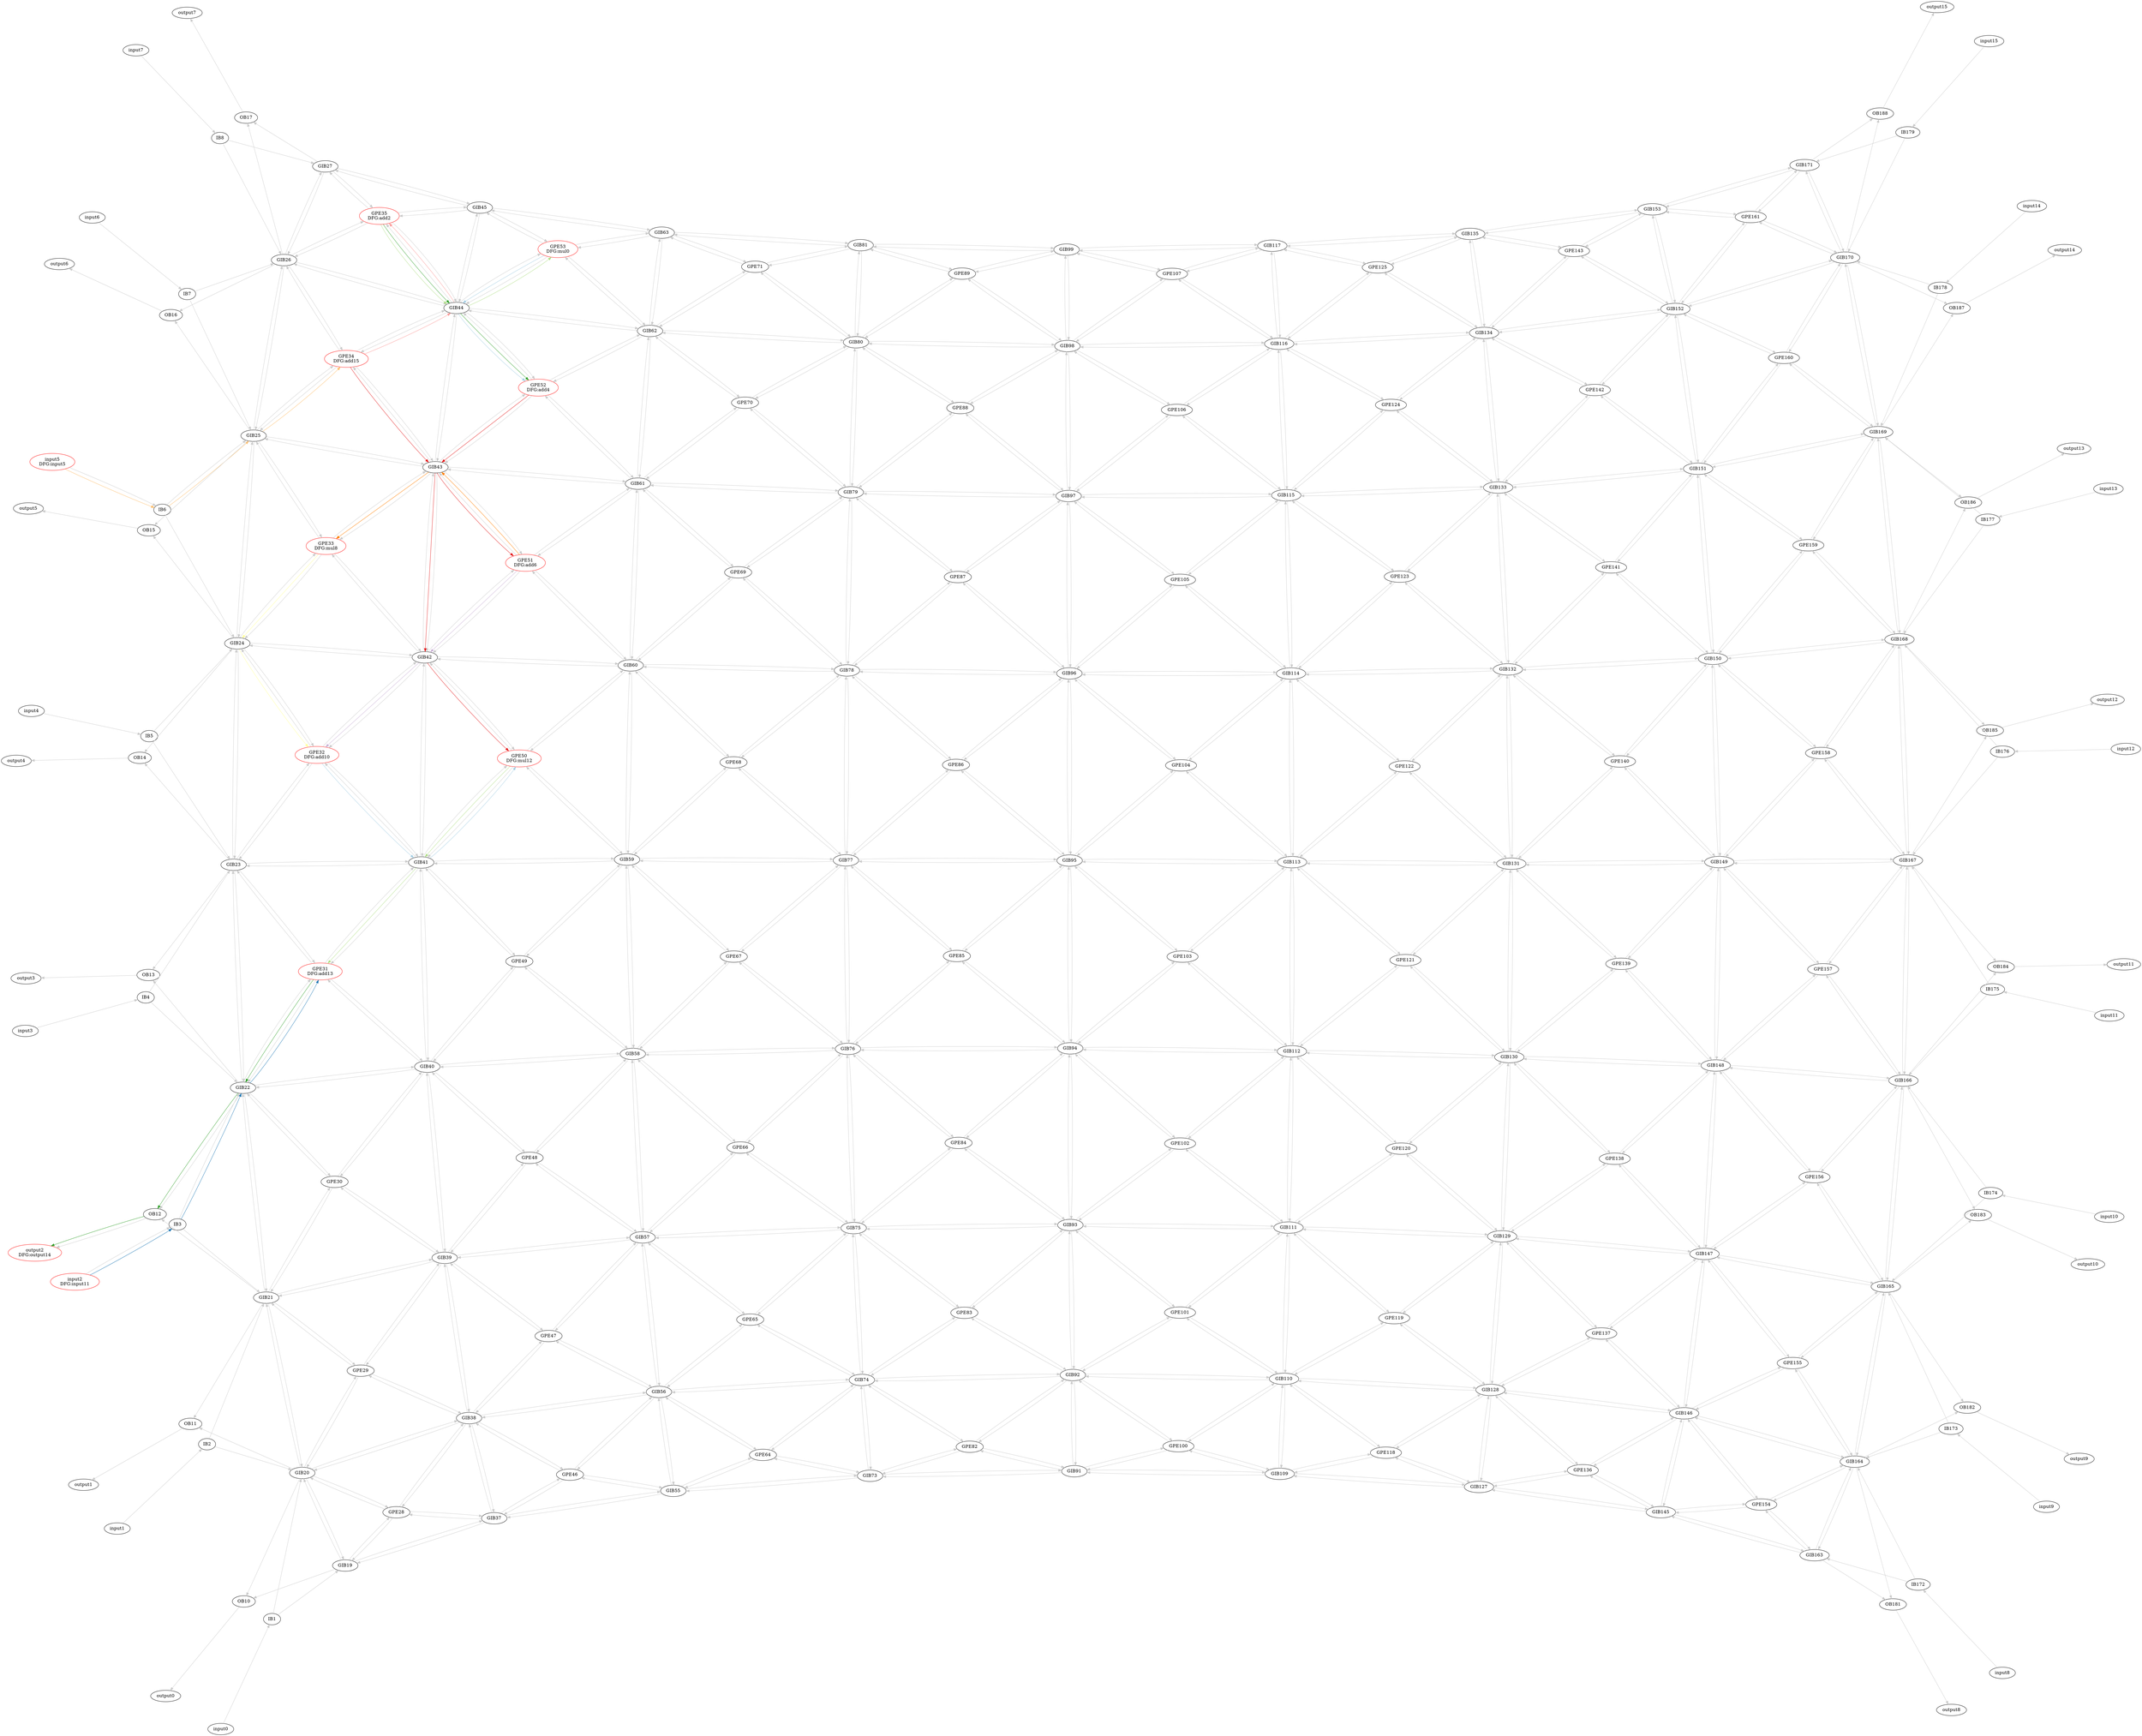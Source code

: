 Digraph G {
layout = sfdp;
overlap = scale;
input5[label = "input5\nDFG:input5", color = red];
input2[label = "input2\nDFG:input11", color = red];
input0;
input1;
input3;
input4;
input6;
input7;
input8;
input9;
input10;
input11;
input12;
input13;
input14;
input15;
output2[label = "output2\nDFG:output14", color = red];
output0;
OB10->output0[color = gray80];
output1;
OB11->output1[color = gray80];
OB12->output2[color = gray80];
output3;
OB13->output3[color = gray80];
output4;
OB14->output4[color = gray80];
output5;
OB15->output5[color = gray80];
output6;
OB16->output6[color = gray80];
output7;
OB17->output7[color = gray80];
output8;
OB181->output8[color = gray80];
output9;
OB182->output9[color = gray80];
output10;
OB183->output10[color = gray80];
output11;
OB184->output11[color = gray80];
output12;
OB185->output12[color = gray80];
output13;
OB186->output13[color = gray80];
output14;
OB187->output14[color = gray80];
output15;
OB188->output15[color = gray80];
IB1[label = "IB1", color = black];
input0->IB1[color = gray80];
IB2[label = "IB2", color = black];
input1->IB2[color = gray80];
IB3[label = "IB3", color = black];
input2->IB3[color = gray80];
IB4[label = "IB4", color = black];
input3->IB4[color = gray80];
IB5[label = "IB5", color = black];
input4->IB5[color = gray80];
IB6[label = "IB6", color = black];
input5->IB6[color = gray80];
IB7[label = "IB7", color = black];
input6->IB7[color = gray80];
IB8[label = "IB8", color = black];
input7->IB8[color = gray80];
OB10[label = "OB10", color = black];
GIB19->OB10[color = gray80];
GIB20->OB10[color = gray80];
OB11[label = "OB11", color = black];
GIB20->OB11[color = gray80];
GIB21->OB11[color = gray80];
OB12[label = "OB12", color = black];
GIB21->OB12[color = gray80];
GIB22->OB12[color = gray80];
OB13[label = "OB13", color = black];
GIB22->OB13[color = gray80];
GIB23->OB13[color = gray80];
OB14[label = "OB14", color = black];
GIB23->OB14[color = gray80];
GIB24->OB14[color = gray80];
OB15[label = "OB15", color = black];
GIB24->OB15[color = gray80];
GIB25->OB15[color = gray80];
OB16[label = "OB16", color = black];
GIB25->OB16[color = gray80];
GIB26->OB16[color = gray80];
OB17[label = "OB17", color = black];
GIB26->OB17[color = gray80];
GIB27->OB17[color = gray80];
GIB19[label = "GIB19", color = black];
IB1->GIB19[color = gray80];
GIB20->GIB19[color = gray80];
GPE28->GIB19[color = gray80];
GIB37->GIB19[color = gray80];
GIB20[label = "GIB20", color = black];
IB1->GIB20[color = gray80];
IB2->GIB20[color = gray80];
GIB19->GIB20[color = gray80];
GIB21->GIB20[color = gray80];
GPE28->GIB20[color = gray80];
GPE29->GIB20[color = gray80];
GIB38->GIB20[color = gray80];
GIB21[label = "GIB21", color = black];
IB2->GIB21[color = gray80];
IB3->GIB21[color = gray80];
GIB20->GIB21[color = gray80];
GIB22->GIB21[color = gray80];
GPE29->GIB21[color = gray80];
GPE30->GIB21[color = gray80];
GIB39->GIB21[color = gray80];
GIB22[label = "GIB22", color = black];
IB3->GIB22[color = gray80];
IB4->GIB22[color = gray80];
GIB21->GIB22[color = gray80];
GIB23->GIB22[color = gray80];
GPE30->GIB22[color = gray80];
GPE31->GIB22[color = gray80];
GIB40->GIB22[color = gray80];
GIB23[label = "GIB23", color = black];
IB4->GIB23[color = gray80];
IB5->GIB23[color = gray80];
GIB22->GIB23[color = gray80];
GIB24->GIB23[color = gray80];
GPE31->GIB23[color = gray80];
GPE32->GIB23[color = gray80];
GIB41->GIB23[color = gray80];
GIB24[label = "GIB24", color = black];
IB5->GIB24[color = gray80];
IB6->GIB24[color = gray80];
GIB23->GIB24[color = gray80];
GIB25->GIB24[color = gray80];
GPE32->GIB24[color = gray80];
GPE33->GIB24[color = gray80];
GIB42->GIB24[color = gray80];
GIB25[label = "GIB25", color = black];
IB6->GIB25[color = gray80];
IB7->GIB25[color = gray80];
GIB24->GIB25[color = gray80];
GIB26->GIB25[color = gray80];
GPE33->GIB25[color = gray80];
GPE34->GIB25[color = gray80];
GIB43->GIB25[color = gray80];
GIB26[label = "GIB26", color = black];
IB7->GIB26[color = gray80];
IB8->GIB26[color = gray80];
GIB25->GIB26[color = gray80];
GIB27->GIB26[color = gray80];
GPE34->GIB26[color = gray80];
GPE35->GIB26[color = gray80];
GIB44->GIB26[color = gray80];
GIB27[label = "GIB27", color = black];
IB8->GIB27[color = gray80];
GIB26->GIB27[color = gray80];
GPE35->GIB27[color = gray80];
GIB45->GIB27[color = gray80];
GPE28[label = "GPE28", color = black];
GIB19->GPE28[color = gray80];
GIB20->GPE28[color = gray80];
GIB37->GPE28[color = gray80];
GIB38->GPE28[color = gray80];
GPE29[label = "GPE29", color = black];
GIB20->GPE29[color = gray80];
GIB21->GPE29[color = gray80];
GIB38->GPE29[color = gray80];
GIB39->GPE29[color = gray80];
GPE30[label = "GPE30", color = black];
GIB21->GPE30[color = gray80];
GIB22->GPE30[color = gray80];
GIB39->GPE30[color = gray80];
GIB40->GPE30[color = gray80];
GPE31[label = "GPE31\nDFG:add13", color = red];
GIB22->GPE31[color = gray80];
GIB23->GPE31[color = gray80];
GIB40->GPE31[color = gray80];
GIB41->GPE31[color = gray80];
GPE32[label = "GPE32\nDFG:add10", color = red];
GIB23->GPE32[color = gray80];
GIB24->GPE32[color = gray80];
GIB41->GPE32[color = gray80];
GIB42->GPE32[color = gray80];
GPE33[label = "GPE33\nDFG:mul8", color = red];
GIB24->GPE33[color = gray80];
GIB25->GPE33[color = gray80];
GIB42->GPE33[color = gray80];
GIB43->GPE33[color = gray80];
GPE34[label = "GPE34\nDFG:add15", color = red];
GIB25->GPE34[color = gray80];
GIB26->GPE34[color = gray80];
GIB43->GPE34[color = gray80];
GIB44->GPE34[color = gray80];
GPE35[label = "GPE35\nDFG:add2", color = red];
GIB26->GPE35[color = gray80];
GIB27->GPE35[color = gray80];
GIB44->GPE35[color = gray80];
GIB45->GPE35[color = gray80];
GIB37[label = "GIB37", color = black];
GIB19->GIB37[color = gray80];
GPE28->GIB37[color = gray80];
GIB38->GIB37[color = gray80];
GPE46->GIB37[color = gray80];
GIB55->GIB37[color = gray80];
GIB38[label = "GIB38", color = black];
GIB20->GIB38[color = gray80];
GPE28->GIB38[color = gray80];
GPE29->GIB38[color = gray80];
GIB37->GIB38[color = gray80];
GIB39->GIB38[color = gray80];
GPE46->GIB38[color = gray80];
GPE47->GIB38[color = gray80];
GIB56->GIB38[color = gray80];
GIB39[label = "GIB39", color = black];
GIB21->GIB39[color = gray80];
GPE29->GIB39[color = gray80];
GPE30->GIB39[color = gray80];
GIB38->GIB39[color = gray80];
GIB40->GIB39[color = gray80];
GPE47->GIB39[color = gray80];
GPE48->GIB39[color = gray80];
GIB57->GIB39[color = gray80];
GIB40[label = "GIB40", color = black];
GIB22->GIB40[color = gray80];
GPE30->GIB40[color = gray80];
GPE31->GIB40[color = gray80];
GIB39->GIB40[color = gray80];
GIB41->GIB40[color = gray80];
GPE48->GIB40[color = gray80];
GPE49->GIB40[color = gray80];
GIB58->GIB40[color = gray80];
GIB41[label = "GIB41", color = black];
GIB23->GIB41[color = gray80];
GPE31->GIB41[color = gray80];
GPE32->GIB41[color = gray80];
GIB40->GIB41[color = gray80];
GIB42->GIB41[color = gray80];
GPE49->GIB41[color = gray80];
GPE50->GIB41[color = gray80];
GIB59->GIB41[color = gray80];
GIB42[label = "GIB42", color = black];
GIB24->GIB42[color = gray80];
GPE32->GIB42[color = gray80];
GPE33->GIB42[color = gray80];
GIB41->GIB42[color = gray80];
GIB43->GIB42[color = gray80];
GPE50->GIB42[color = gray80];
GPE51->GIB42[color = gray80];
GIB60->GIB42[color = gray80];
GIB43[label = "GIB43", color = black];
GIB25->GIB43[color = gray80];
GPE33->GIB43[color = gray80];
GPE34->GIB43[color = gray80];
GIB42->GIB43[color = gray80];
GIB44->GIB43[color = gray80];
GPE51->GIB43[color = gray80];
GPE52->GIB43[color = gray80];
GIB61->GIB43[color = gray80];
GIB44[label = "GIB44", color = black];
GIB26->GIB44[color = gray80];
GPE34->GIB44[color = gray80];
GPE35->GIB44[color = gray80];
GIB43->GIB44[color = gray80];
GIB45->GIB44[color = gray80];
GPE52->GIB44[color = gray80];
GPE53->GIB44[color = gray80];
GIB62->GIB44[color = gray80];
GIB45[label = "GIB45", color = black];
GIB27->GIB45[color = gray80];
GPE35->GIB45[color = gray80];
GIB44->GIB45[color = gray80];
GPE53->GIB45[color = gray80];
GIB63->GIB45[color = gray80];
GPE46[label = "GPE46", color = black];
GIB37->GPE46[color = gray80];
GIB38->GPE46[color = gray80];
GIB55->GPE46[color = gray80];
GIB56->GPE46[color = gray80];
GPE47[label = "GPE47", color = black];
GIB38->GPE47[color = gray80];
GIB39->GPE47[color = gray80];
GIB56->GPE47[color = gray80];
GIB57->GPE47[color = gray80];
GPE48[label = "GPE48", color = black];
GIB39->GPE48[color = gray80];
GIB40->GPE48[color = gray80];
GIB57->GPE48[color = gray80];
GIB58->GPE48[color = gray80];
GPE49[label = "GPE49", color = black];
GIB40->GPE49[color = gray80];
GIB41->GPE49[color = gray80];
GIB58->GPE49[color = gray80];
GIB59->GPE49[color = gray80];
GPE50[label = "GPE50\nDFG:mul12", color = red];
GIB41->GPE50[color = gray80];
GIB42->GPE50[color = gray80];
GIB59->GPE50[color = gray80];
GIB60->GPE50[color = gray80];
GPE51[label = "GPE51\nDFG:add6", color = red];
GIB42->GPE51[color = gray80];
GIB43->GPE51[color = gray80];
GIB60->GPE51[color = gray80];
GIB61->GPE51[color = gray80];
GPE52[label = "GPE52\nDFG:add4", color = red];
GIB43->GPE52[color = gray80];
GIB44->GPE52[color = gray80];
GIB61->GPE52[color = gray80];
GIB62->GPE52[color = gray80];
GPE53[label = "GPE53\nDFG:mul0", color = red];
GIB44->GPE53[color = gray80];
GIB45->GPE53[color = gray80];
GIB62->GPE53[color = gray80];
GIB63->GPE53[color = gray80];
GIB55[label = "GIB55", color = black];
GIB37->GIB55[color = gray80];
GPE46->GIB55[color = gray80];
GIB56->GIB55[color = gray80];
GPE64->GIB55[color = gray80];
GIB73->GIB55[color = gray80];
GIB56[label = "GIB56", color = black];
GIB38->GIB56[color = gray80];
GPE46->GIB56[color = gray80];
GPE47->GIB56[color = gray80];
GIB55->GIB56[color = gray80];
GIB57->GIB56[color = gray80];
GPE64->GIB56[color = gray80];
GPE65->GIB56[color = gray80];
GIB74->GIB56[color = gray80];
GIB57[label = "GIB57", color = black];
GIB39->GIB57[color = gray80];
GPE47->GIB57[color = gray80];
GPE48->GIB57[color = gray80];
GIB56->GIB57[color = gray80];
GIB58->GIB57[color = gray80];
GPE65->GIB57[color = gray80];
GPE66->GIB57[color = gray80];
GIB75->GIB57[color = gray80];
GIB58[label = "GIB58", color = black];
GIB40->GIB58[color = gray80];
GPE48->GIB58[color = gray80];
GPE49->GIB58[color = gray80];
GIB57->GIB58[color = gray80];
GIB59->GIB58[color = gray80];
GPE66->GIB58[color = gray80];
GPE67->GIB58[color = gray80];
GIB76->GIB58[color = gray80];
GIB59[label = "GIB59", color = black];
GIB41->GIB59[color = gray80];
GPE49->GIB59[color = gray80];
GPE50->GIB59[color = gray80];
GIB58->GIB59[color = gray80];
GIB60->GIB59[color = gray80];
GPE67->GIB59[color = gray80];
GPE68->GIB59[color = gray80];
GIB77->GIB59[color = gray80];
GIB60[label = "GIB60", color = black];
GIB42->GIB60[color = gray80];
GPE50->GIB60[color = gray80];
GPE51->GIB60[color = gray80];
GIB59->GIB60[color = gray80];
GIB61->GIB60[color = gray80];
GPE68->GIB60[color = gray80];
GPE69->GIB60[color = gray80];
GIB78->GIB60[color = gray80];
GIB61[label = "GIB61", color = black];
GIB43->GIB61[color = gray80];
GPE51->GIB61[color = gray80];
GPE52->GIB61[color = gray80];
GIB60->GIB61[color = gray80];
GIB62->GIB61[color = gray80];
GPE69->GIB61[color = gray80];
GPE70->GIB61[color = gray80];
GIB79->GIB61[color = gray80];
GIB62[label = "GIB62", color = black];
GIB44->GIB62[color = gray80];
GPE52->GIB62[color = gray80];
GPE53->GIB62[color = gray80];
GIB61->GIB62[color = gray80];
GIB63->GIB62[color = gray80];
GPE70->GIB62[color = gray80];
GPE71->GIB62[color = gray80];
GIB80->GIB62[color = gray80];
GIB63[label = "GIB63", color = black];
GIB45->GIB63[color = gray80];
GPE53->GIB63[color = gray80];
GIB62->GIB63[color = gray80];
GPE71->GIB63[color = gray80];
GIB81->GIB63[color = gray80];
GPE64[label = "GPE64", color = black];
GIB55->GPE64[color = gray80];
GIB56->GPE64[color = gray80];
GIB73->GPE64[color = gray80];
GIB74->GPE64[color = gray80];
GPE65[label = "GPE65", color = black];
GIB56->GPE65[color = gray80];
GIB57->GPE65[color = gray80];
GIB74->GPE65[color = gray80];
GIB75->GPE65[color = gray80];
GPE66[label = "GPE66", color = black];
GIB57->GPE66[color = gray80];
GIB58->GPE66[color = gray80];
GIB75->GPE66[color = gray80];
GIB76->GPE66[color = gray80];
GPE67[label = "GPE67", color = black];
GIB58->GPE67[color = gray80];
GIB59->GPE67[color = gray80];
GIB76->GPE67[color = gray80];
GIB77->GPE67[color = gray80];
GPE68[label = "GPE68", color = black];
GIB59->GPE68[color = gray80];
GIB60->GPE68[color = gray80];
GIB77->GPE68[color = gray80];
GIB78->GPE68[color = gray80];
GPE69[label = "GPE69", color = black];
GIB60->GPE69[color = gray80];
GIB61->GPE69[color = gray80];
GIB78->GPE69[color = gray80];
GIB79->GPE69[color = gray80];
GPE70[label = "GPE70", color = black];
GIB61->GPE70[color = gray80];
GIB62->GPE70[color = gray80];
GIB79->GPE70[color = gray80];
GIB80->GPE70[color = gray80];
GPE71[label = "GPE71", color = black];
GIB62->GPE71[color = gray80];
GIB63->GPE71[color = gray80];
GIB80->GPE71[color = gray80];
GIB81->GPE71[color = gray80];
GIB73[label = "GIB73", color = black];
GIB55->GIB73[color = gray80];
GPE64->GIB73[color = gray80];
GIB74->GIB73[color = gray80];
GPE82->GIB73[color = gray80];
GIB91->GIB73[color = gray80];
GIB74[label = "GIB74", color = black];
GIB56->GIB74[color = gray80];
GPE64->GIB74[color = gray80];
GPE65->GIB74[color = gray80];
GIB73->GIB74[color = gray80];
GIB75->GIB74[color = gray80];
GPE82->GIB74[color = gray80];
GPE83->GIB74[color = gray80];
GIB92->GIB74[color = gray80];
GIB75[label = "GIB75", color = black];
GIB57->GIB75[color = gray80];
GPE65->GIB75[color = gray80];
GPE66->GIB75[color = gray80];
GIB74->GIB75[color = gray80];
GIB76->GIB75[color = gray80];
GPE83->GIB75[color = gray80];
GPE84->GIB75[color = gray80];
GIB93->GIB75[color = gray80];
GIB76[label = "GIB76", color = black];
GIB58->GIB76[color = gray80];
GPE66->GIB76[color = gray80];
GPE67->GIB76[color = gray80];
GIB75->GIB76[color = gray80];
GIB77->GIB76[color = gray80];
GPE84->GIB76[color = gray80];
GPE85->GIB76[color = gray80];
GIB94->GIB76[color = gray80];
GIB77[label = "GIB77", color = black];
GIB59->GIB77[color = gray80];
GPE67->GIB77[color = gray80];
GPE68->GIB77[color = gray80];
GIB76->GIB77[color = gray80];
GIB78->GIB77[color = gray80];
GPE85->GIB77[color = gray80];
GPE86->GIB77[color = gray80];
GIB95->GIB77[color = gray80];
GIB78[label = "GIB78", color = black];
GIB60->GIB78[color = gray80];
GPE68->GIB78[color = gray80];
GPE69->GIB78[color = gray80];
GIB77->GIB78[color = gray80];
GIB79->GIB78[color = gray80];
GPE86->GIB78[color = gray80];
GPE87->GIB78[color = gray80];
GIB96->GIB78[color = gray80];
GIB79[label = "GIB79", color = black];
GIB61->GIB79[color = gray80];
GPE69->GIB79[color = gray80];
GPE70->GIB79[color = gray80];
GIB78->GIB79[color = gray80];
GIB80->GIB79[color = gray80];
GPE87->GIB79[color = gray80];
GPE88->GIB79[color = gray80];
GIB97->GIB79[color = gray80];
GIB80[label = "GIB80", color = black];
GIB62->GIB80[color = gray80];
GPE70->GIB80[color = gray80];
GPE71->GIB80[color = gray80];
GIB79->GIB80[color = gray80];
GIB81->GIB80[color = gray80];
GPE88->GIB80[color = gray80];
GPE89->GIB80[color = gray80];
GIB98->GIB80[color = gray80];
GIB81[label = "GIB81", color = black];
GIB63->GIB81[color = gray80];
GPE71->GIB81[color = gray80];
GIB80->GIB81[color = gray80];
GPE89->GIB81[color = gray80];
GIB99->GIB81[color = gray80];
GPE82[label = "GPE82", color = black];
GIB73->GPE82[color = gray80];
GIB74->GPE82[color = gray80];
GIB91->GPE82[color = gray80];
GIB92->GPE82[color = gray80];
GPE83[label = "GPE83", color = black];
GIB74->GPE83[color = gray80];
GIB75->GPE83[color = gray80];
GIB92->GPE83[color = gray80];
GIB93->GPE83[color = gray80];
GPE84[label = "GPE84", color = black];
GIB75->GPE84[color = gray80];
GIB76->GPE84[color = gray80];
GIB93->GPE84[color = gray80];
GIB94->GPE84[color = gray80];
GPE85[label = "GPE85", color = black];
GIB76->GPE85[color = gray80];
GIB77->GPE85[color = gray80];
GIB94->GPE85[color = gray80];
GIB95->GPE85[color = gray80];
GPE86[label = "GPE86", color = black];
GIB77->GPE86[color = gray80];
GIB78->GPE86[color = gray80];
GIB95->GPE86[color = gray80];
GIB96->GPE86[color = gray80];
GPE87[label = "GPE87", color = black];
GIB78->GPE87[color = gray80];
GIB79->GPE87[color = gray80];
GIB96->GPE87[color = gray80];
GIB97->GPE87[color = gray80];
GPE88[label = "GPE88", color = black];
GIB79->GPE88[color = gray80];
GIB80->GPE88[color = gray80];
GIB97->GPE88[color = gray80];
GIB98->GPE88[color = gray80];
GPE89[label = "GPE89", color = black];
GIB80->GPE89[color = gray80];
GIB81->GPE89[color = gray80];
GIB98->GPE89[color = gray80];
GIB99->GPE89[color = gray80];
GIB91[label = "GIB91", color = black];
GIB73->GIB91[color = gray80];
GPE82->GIB91[color = gray80];
GIB92->GIB91[color = gray80];
GPE100->GIB91[color = gray80];
GIB109->GIB91[color = gray80];
GIB92[label = "GIB92", color = black];
GIB74->GIB92[color = gray80];
GPE82->GIB92[color = gray80];
GPE83->GIB92[color = gray80];
GIB91->GIB92[color = gray80];
GIB93->GIB92[color = gray80];
GPE100->GIB92[color = gray80];
GPE101->GIB92[color = gray80];
GIB110->GIB92[color = gray80];
GIB93[label = "GIB93", color = black];
GIB75->GIB93[color = gray80];
GPE83->GIB93[color = gray80];
GPE84->GIB93[color = gray80];
GIB92->GIB93[color = gray80];
GIB94->GIB93[color = gray80];
GPE101->GIB93[color = gray80];
GPE102->GIB93[color = gray80];
GIB111->GIB93[color = gray80];
GIB94[label = "GIB94", color = black];
GIB76->GIB94[color = gray80];
GPE84->GIB94[color = gray80];
GPE85->GIB94[color = gray80];
GIB93->GIB94[color = gray80];
GIB95->GIB94[color = gray80];
GPE102->GIB94[color = gray80];
GPE103->GIB94[color = gray80];
GIB112->GIB94[color = gray80];
GIB95[label = "GIB95", color = black];
GIB77->GIB95[color = gray80];
GPE85->GIB95[color = gray80];
GPE86->GIB95[color = gray80];
GIB94->GIB95[color = gray80];
GIB96->GIB95[color = gray80];
GPE103->GIB95[color = gray80];
GPE104->GIB95[color = gray80];
GIB113->GIB95[color = gray80];
GIB96[label = "GIB96", color = black];
GIB78->GIB96[color = gray80];
GPE86->GIB96[color = gray80];
GPE87->GIB96[color = gray80];
GIB95->GIB96[color = gray80];
GIB97->GIB96[color = gray80];
GPE104->GIB96[color = gray80];
GPE105->GIB96[color = gray80];
GIB114->GIB96[color = gray80];
GIB97[label = "GIB97", color = black];
GIB79->GIB97[color = gray80];
GPE87->GIB97[color = gray80];
GPE88->GIB97[color = gray80];
GIB96->GIB97[color = gray80];
GIB98->GIB97[color = gray80];
GPE105->GIB97[color = gray80];
GPE106->GIB97[color = gray80];
GIB115->GIB97[color = gray80];
GIB98[label = "GIB98", color = black];
GIB80->GIB98[color = gray80];
GPE88->GIB98[color = gray80];
GPE89->GIB98[color = gray80];
GIB97->GIB98[color = gray80];
GIB99->GIB98[color = gray80];
GPE106->GIB98[color = gray80];
GPE107->GIB98[color = gray80];
GIB116->GIB98[color = gray80];
GIB99[label = "GIB99", color = black];
GIB81->GIB99[color = gray80];
GPE89->GIB99[color = gray80];
GIB98->GIB99[color = gray80];
GPE107->GIB99[color = gray80];
GIB117->GIB99[color = gray80];
GPE100[label = "GPE100", color = black];
GIB91->GPE100[color = gray80];
GIB92->GPE100[color = gray80];
GIB109->GPE100[color = gray80];
GIB110->GPE100[color = gray80];
GPE101[label = "GPE101", color = black];
GIB92->GPE101[color = gray80];
GIB93->GPE101[color = gray80];
GIB110->GPE101[color = gray80];
GIB111->GPE101[color = gray80];
GPE102[label = "GPE102", color = black];
GIB93->GPE102[color = gray80];
GIB94->GPE102[color = gray80];
GIB111->GPE102[color = gray80];
GIB112->GPE102[color = gray80];
GPE103[label = "GPE103", color = black];
GIB94->GPE103[color = gray80];
GIB95->GPE103[color = gray80];
GIB112->GPE103[color = gray80];
GIB113->GPE103[color = gray80];
GPE104[label = "GPE104", color = black];
GIB95->GPE104[color = gray80];
GIB96->GPE104[color = gray80];
GIB113->GPE104[color = gray80];
GIB114->GPE104[color = gray80];
GPE105[label = "GPE105", color = black];
GIB96->GPE105[color = gray80];
GIB97->GPE105[color = gray80];
GIB114->GPE105[color = gray80];
GIB115->GPE105[color = gray80];
GPE106[label = "GPE106", color = black];
GIB97->GPE106[color = gray80];
GIB98->GPE106[color = gray80];
GIB115->GPE106[color = gray80];
GIB116->GPE106[color = gray80];
GPE107[label = "GPE107", color = black];
GIB98->GPE107[color = gray80];
GIB99->GPE107[color = gray80];
GIB116->GPE107[color = gray80];
GIB117->GPE107[color = gray80];
GIB109[label = "GIB109", color = black];
GIB91->GIB109[color = gray80];
GPE100->GIB109[color = gray80];
GIB110->GIB109[color = gray80];
GPE118->GIB109[color = gray80];
GIB127->GIB109[color = gray80];
GIB110[label = "GIB110", color = black];
GIB92->GIB110[color = gray80];
GPE100->GIB110[color = gray80];
GPE101->GIB110[color = gray80];
GIB109->GIB110[color = gray80];
GIB111->GIB110[color = gray80];
GPE118->GIB110[color = gray80];
GPE119->GIB110[color = gray80];
GIB128->GIB110[color = gray80];
GIB111[label = "GIB111", color = black];
GIB93->GIB111[color = gray80];
GPE101->GIB111[color = gray80];
GPE102->GIB111[color = gray80];
GIB110->GIB111[color = gray80];
GIB112->GIB111[color = gray80];
GPE119->GIB111[color = gray80];
GPE120->GIB111[color = gray80];
GIB129->GIB111[color = gray80];
GIB112[label = "GIB112", color = black];
GIB94->GIB112[color = gray80];
GPE102->GIB112[color = gray80];
GPE103->GIB112[color = gray80];
GIB111->GIB112[color = gray80];
GIB113->GIB112[color = gray80];
GPE120->GIB112[color = gray80];
GPE121->GIB112[color = gray80];
GIB130->GIB112[color = gray80];
GIB113[label = "GIB113", color = black];
GIB95->GIB113[color = gray80];
GPE103->GIB113[color = gray80];
GPE104->GIB113[color = gray80];
GIB112->GIB113[color = gray80];
GIB114->GIB113[color = gray80];
GPE121->GIB113[color = gray80];
GPE122->GIB113[color = gray80];
GIB131->GIB113[color = gray80];
GIB114[label = "GIB114", color = black];
GIB96->GIB114[color = gray80];
GPE104->GIB114[color = gray80];
GPE105->GIB114[color = gray80];
GIB113->GIB114[color = gray80];
GIB115->GIB114[color = gray80];
GPE122->GIB114[color = gray80];
GPE123->GIB114[color = gray80];
GIB132->GIB114[color = gray80];
GIB115[label = "GIB115", color = black];
GIB97->GIB115[color = gray80];
GPE105->GIB115[color = gray80];
GPE106->GIB115[color = gray80];
GIB114->GIB115[color = gray80];
GIB116->GIB115[color = gray80];
GPE123->GIB115[color = gray80];
GPE124->GIB115[color = gray80];
GIB133->GIB115[color = gray80];
GIB116[label = "GIB116", color = black];
GIB98->GIB116[color = gray80];
GPE106->GIB116[color = gray80];
GPE107->GIB116[color = gray80];
GIB115->GIB116[color = gray80];
GIB117->GIB116[color = gray80];
GPE124->GIB116[color = gray80];
GPE125->GIB116[color = gray80];
GIB134->GIB116[color = gray80];
GIB117[label = "GIB117", color = black];
GIB99->GIB117[color = gray80];
GPE107->GIB117[color = gray80];
GIB116->GIB117[color = gray80];
GPE125->GIB117[color = gray80];
GIB135->GIB117[color = gray80];
GPE118[label = "GPE118", color = black];
GIB109->GPE118[color = gray80];
GIB110->GPE118[color = gray80];
GIB127->GPE118[color = gray80];
GIB128->GPE118[color = gray80];
GPE119[label = "GPE119", color = black];
GIB110->GPE119[color = gray80];
GIB111->GPE119[color = gray80];
GIB128->GPE119[color = gray80];
GIB129->GPE119[color = gray80];
GPE120[label = "GPE120", color = black];
GIB111->GPE120[color = gray80];
GIB112->GPE120[color = gray80];
GIB129->GPE120[color = gray80];
GIB130->GPE120[color = gray80];
GPE121[label = "GPE121", color = black];
GIB112->GPE121[color = gray80];
GIB113->GPE121[color = gray80];
GIB130->GPE121[color = gray80];
GIB131->GPE121[color = gray80];
GPE122[label = "GPE122", color = black];
GIB113->GPE122[color = gray80];
GIB114->GPE122[color = gray80];
GIB131->GPE122[color = gray80];
GIB132->GPE122[color = gray80];
GPE123[label = "GPE123", color = black];
GIB114->GPE123[color = gray80];
GIB115->GPE123[color = gray80];
GIB132->GPE123[color = gray80];
GIB133->GPE123[color = gray80];
GPE124[label = "GPE124", color = black];
GIB115->GPE124[color = gray80];
GIB116->GPE124[color = gray80];
GIB133->GPE124[color = gray80];
GIB134->GPE124[color = gray80];
GPE125[label = "GPE125", color = black];
GIB116->GPE125[color = gray80];
GIB117->GPE125[color = gray80];
GIB134->GPE125[color = gray80];
GIB135->GPE125[color = gray80];
GIB127[label = "GIB127", color = black];
GIB109->GIB127[color = gray80];
GPE118->GIB127[color = gray80];
GIB128->GIB127[color = gray80];
GPE136->GIB127[color = gray80];
GIB145->GIB127[color = gray80];
GIB128[label = "GIB128", color = black];
GIB110->GIB128[color = gray80];
GPE118->GIB128[color = gray80];
GPE119->GIB128[color = gray80];
GIB127->GIB128[color = gray80];
GIB129->GIB128[color = gray80];
GPE136->GIB128[color = gray80];
GPE137->GIB128[color = gray80];
GIB146->GIB128[color = gray80];
GIB129[label = "GIB129", color = black];
GIB111->GIB129[color = gray80];
GPE119->GIB129[color = gray80];
GPE120->GIB129[color = gray80];
GIB128->GIB129[color = gray80];
GIB130->GIB129[color = gray80];
GPE137->GIB129[color = gray80];
GPE138->GIB129[color = gray80];
GIB147->GIB129[color = gray80];
GIB130[label = "GIB130", color = black];
GIB112->GIB130[color = gray80];
GPE120->GIB130[color = gray80];
GPE121->GIB130[color = gray80];
GIB129->GIB130[color = gray80];
GIB131->GIB130[color = gray80];
GPE138->GIB130[color = gray80];
GPE139->GIB130[color = gray80];
GIB148->GIB130[color = gray80];
GIB131[label = "GIB131", color = black];
GIB113->GIB131[color = gray80];
GPE121->GIB131[color = gray80];
GPE122->GIB131[color = gray80];
GIB130->GIB131[color = gray80];
GIB132->GIB131[color = gray80];
GPE139->GIB131[color = gray80];
GPE140->GIB131[color = gray80];
GIB149->GIB131[color = gray80];
GIB132[label = "GIB132", color = black];
GIB114->GIB132[color = gray80];
GPE122->GIB132[color = gray80];
GPE123->GIB132[color = gray80];
GIB131->GIB132[color = gray80];
GIB133->GIB132[color = gray80];
GPE140->GIB132[color = gray80];
GPE141->GIB132[color = gray80];
GIB150->GIB132[color = gray80];
GIB133[label = "GIB133", color = black];
GIB115->GIB133[color = gray80];
GPE123->GIB133[color = gray80];
GPE124->GIB133[color = gray80];
GIB132->GIB133[color = gray80];
GIB134->GIB133[color = gray80];
GPE141->GIB133[color = gray80];
GPE142->GIB133[color = gray80];
GIB151->GIB133[color = gray80];
GIB134[label = "GIB134", color = black];
GIB116->GIB134[color = gray80];
GPE124->GIB134[color = gray80];
GPE125->GIB134[color = gray80];
GIB133->GIB134[color = gray80];
GIB135->GIB134[color = gray80];
GPE142->GIB134[color = gray80];
GPE143->GIB134[color = gray80];
GIB152->GIB134[color = gray80];
GIB135[label = "GIB135", color = black];
GIB117->GIB135[color = gray80];
GPE125->GIB135[color = gray80];
GIB134->GIB135[color = gray80];
GPE143->GIB135[color = gray80];
GIB153->GIB135[color = gray80];
GPE136[label = "GPE136", color = black];
GIB127->GPE136[color = gray80];
GIB128->GPE136[color = gray80];
GIB145->GPE136[color = gray80];
GIB146->GPE136[color = gray80];
GPE137[label = "GPE137", color = black];
GIB128->GPE137[color = gray80];
GIB129->GPE137[color = gray80];
GIB146->GPE137[color = gray80];
GIB147->GPE137[color = gray80];
GPE138[label = "GPE138", color = black];
GIB129->GPE138[color = gray80];
GIB130->GPE138[color = gray80];
GIB147->GPE138[color = gray80];
GIB148->GPE138[color = gray80];
GPE139[label = "GPE139", color = black];
GIB130->GPE139[color = gray80];
GIB131->GPE139[color = gray80];
GIB148->GPE139[color = gray80];
GIB149->GPE139[color = gray80];
GPE140[label = "GPE140", color = black];
GIB131->GPE140[color = gray80];
GIB132->GPE140[color = gray80];
GIB149->GPE140[color = gray80];
GIB150->GPE140[color = gray80];
GPE141[label = "GPE141", color = black];
GIB132->GPE141[color = gray80];
GIB133->GPE141[color = gray80];
GIB150->GPE141[color = gray80];
GIB151->GPE141[color = gray80];
GPE142[label = "GPE142", color = black];
GIB133->GPE142[color = gray80];
GIB134->GPE142[color = gray80];
GIB151->GPE142[color = gray80];
GIB152->GPE142[color = gray80];
GPE143[label = "GPE143", color = black];
GIB134->GPE143[color = gray80];
GIB135->GPE143[color = gray80];
GIB152->GPE143[color = gray80];
GIB153->GPE143[color = gray80];
GIB145[label = "GIB145", color = black];
GIB127->GIB145[color = gray80];
GPE136->GIB145[color = gray80];
GIB146->GIB145[color = gray80];
GPE154->GIB145[color = gray80];
GIB163->GIB145[color = gray80];
GIB146[label = "GIB146", color = black];
GIB128->GIB146[color = gray80];
GPE136->GIB146[color = gray80];
GPE137->GIB146[color = gray80];
GIB145->GIB146[color = gray80];
GIB147->GIB146[color = gray80];
GPE154->GIB146[color = gray80];
GPE155->GIB146[color = gray80];
GIB164->GIB146[color = gray80];
GIB147[label = "GIB147", color = black];
GIB129->GIB147[color = gray80];
GPE137->GIB147[color = gray80];
GPE138->GIB147[color = gray80];
GIB146->GIB147[color = gray80];
GIB148->GIB147[color = gray80];
GPE155->GIB147[color = gray80];
GPE156->GIB147[color = gray80];
GIB165->GIB147[color = gray80];
GIB148[label = "GIB148", color = black];
GIB130->GIB148[color = gray80];
GPE138->GIB148[color = gray80];
GPE139->GIB148[color = gray80];
GIB147->GIB148[color = gray80];
GIB149->GIB148[color = gray80];
GPE156->GIB148[color = gray80];
GPE157->GIB148[color = gray80];
GIB166->GIB148[color = gray80];
GIB149[label = "GIB149", color = black];
GIB131->GIB149[color = gray80];
GPE139->GIB149[color = gray80];
GPE140->GIB149[color = gray80];
GIB148->GIB149[color = gray80];
GIB150->GIB149[color = gray80];
GPE157->GIB149[color = gray80];
GPE158->GIB149[color = gray80];
GIB167->GIB149[color = gray80];
GIB150[label = "GIB150", color = black];
GIB132->GIB150[color = gray80];
GPE140->GIB150[color = gray80];
GPE141->GIB150[color = gray80];
GIB149->GIB150[color = gray80];
GIB151->GIB150[color = gray80];
GPE158->GIB150[color = gray80];
GPE159->GIB150[color = gray80];
GIB168->GIB150[color = gray80];
GIB151[label = "GIB151", color = black];
GIB133->GIB151[color = gray80];
GPE141->GIB151[color = gray80];
GPE142->GIB151[color = gray80];
GIB150->GIB151[color = gray80];
GIB152->GIB151[color = gray80];
GPE159->GIB151[color = gray80];
GPE160->GIB151[color = gray80];
GIB169->GIB151[color = gray80];
GIB152[label = "GIB152", color = black];
GIB134->GIB152[color = gray80];
GPE142->GIB152[color = gray80];
GPE143->GIB152[color = gray80];
GIB151->GIB152[color = gray80];
GIB153->GIB152[color = gray80];
GPE160->GIB152[color = gray80];
GPE161->GIB152[color = gray80];
GIB170->GIB152[color = gray80];
GIB153[label = "GIB153", color = black];
GIB135->GIB153[color = gray80];
GPE143->GIB153[color = gray80];
GIB152->GIB153[color = gray80];
GPE161->GIB153[color = gray80];
GIB171->GIB153[color = gray80];
GPE154[label = "GPE154", color = black];
GIB145->GPE154[color = gray80];
GIB146->GPE154[color = gray80];
GIB163->GPE154[color = gray80];
GIB164->GPE154[color = gray80];
GPE155[label = "GPE155", color = black];
GIB146->GPE155[color = gray80];
GIB147->GPE155[color = gray80];
GIB164->GPE155[color = gray80];
GIB165->GPE155[color = gray80];
GPE156[label = "GPE156", color = black];
GIB147->GPE156[color = gray80];
GIB148->GPE156[color = gray80];
GIB165->GPE156[color = gray80];
GIB166->GPE156[color = gray80];
GPE157[label = "GPE157", color = black];
GIB148->GPE157[color = gray80];
GIB149->GPE157[color = gray80];
GIB166->GPE157[color = gray80];
GIB167->GPE157[color = gray80];
GPE158[label = "GPE158", color = black];
GIB149->GPE158[color = gray80];
GIB150->GPE158[color = gray80];
GIB167->GPE158[color = gray80];
GIB168->GPE158[color = gray80];
GPE159[label = "GPE159", color = black];
GIB150->GPE159[color = gray80];
GIB151->GPE159[color = gray80];
GIB168->GPE159[color = gray80];
GIB169->GPE159[color = gray80];
GPE160[label = "GPE160", color = black];
GIB151->GPE160[color = gray80];
GIB152->GPE160[color = gray80];
GIB169->GPE160[color = gray80];
GIB170->GPE160[color = gray80];
GPE161[label = "GPE161", color = black];
GIB152->GPE161[color = gray80];
GIB153->GPE161[color = gray80];
GIB170->GPE161[color = gray80];
GIB171->GPE161[color = gray80];
GIB163[label = "GIB163", color = black];
GIB145->GIB163[color = gray80];
GPE154->GIB163[color = gray80];
GIB164->GIB163[color = gray80];
IB172->GIB163[color = gray80];
GIB164[label = "GIB164", color = black];
GIB146->GIB164[color = gray80];
GPE154->GIB164[color = gray80];
GPE155->GIB164[color = gray80];
GIB163->GIB164[color = gray80];
GIB165->GIB164[color = gray80];
IB172->GIB164[color = gray80];
IB173->GIB164[color = gray80];
GIB165[label = "GIB165", color = black];
GIB147->GIB165[color = gray80];
GPE155->GIB165[color = gray80];
GPE156->GIB165[color = gray80];
GIB164->GIB165[color = gray80];
GIB166->GIB165[color = gray80];
IB173->GIB165[color = gray80];
IB174->GIB165[color = gray80];
GIB166[label = "GIB166", color = black];
GIB148->GIB166[color = gray80];
GPE156->GIB166[color = gray80];
GPE157->GIB166[color = gray80];
GIB165->GIB166[color = gray80];
GIB167->GIB166[color = gray80];
IB174->GIB166[color = gray80];
IB175->GIB166[color = gray80];
GIB167[label = "GIB167", color = black];
GIB149->GIB167[color = gray80];
GPE157->GIB167[color = gray80];
GPE158->GIB167[color = gray80];
GIB166->GIB167[color = gray80];
GIB168->GIB167[color = gray80];
IB175->GIB167[color = gray80];
IB176->GIB167[color = gray80];
GIB168[label = "GIB168", color = black];
GIB150->GIB168[color = gray80];
GPE158->GIB168[color = gray80];
GPE159->GIB168[color = gray80];
GIB167->GIB168[color = gray80];
GIB169->GIB168[color = gray80];
IB176->GIB168[color = gray80];
IB177->GIB168[color = gray80];
GIB169[label = "GIB169", color = black];
GIB151->GIB169[color = gray80];
GPE159->GIB169[color = gray80];
GPE160->GIB169[color = gray80];
GIB168->GIB169[color = gray80];
GIB170->GIB169[color = gray80];
IB177->GIB169[color = gray80];
IB178->GIB169[color = gray80];
GIB170[label = "GIB170", color = black];
GIB152->GIB170[color = gray80];
GPE160->GIB170[color = gray80];
GPE161->GIB170[color = gray80];
GIB169->GIB170[color = gray80];
GIB171->GIB170[color = gray80];
IB178->GIB170[color = gray80];
IB179->GIB170[color = gray80];
GIB171[label = "GIB171", color = black];
GIB153->GIB171[color = gray80];
GPE161->GIB171[color = gray80];
GIB170->GIB171[color = gray80];
IB179->GIB171[color = gray80];
IB172[label = "IB172", color = black];
input8->IB172[color = gray80];
IB173[label = "IB173", color = black];
input9->IB173[color = gray80];
IB174[label = "IB174", color = black];
input10->IB174[color = gray80];
IB175[label = "IB175", color = black];
input11->IB175[color = gray80];
IB176[label = "IB176", color = black];
input12->IB176[color = gray80];
IB177[label = "IB177", color = black];
input13->IB177[color = gray80];
IB178[label = "IB178", color = black];
input14->IB178[color = gray80];
IB179[label = "IB179", color = black];
input15->IB179[color = gray80];
OB181[label = "OB181", color = black];
GIB163->OB181[color = gray80];
GIB164->OB181[color = gray80];
OB182[label = "OB182", color = black];
GIB164->OB182[color = gray80];
GIB165->OB182[color = gray80];
OB183[label = "OB183", color = black];
GIB165->OB183[color = gray80];
GIB166->OB183[color = gray80];
OB184[label = "OB184", color = black];
GIB166->OB184[color = gray80];
GIB167->OB184[color = gray80];
OB185[label = "OB185", color = black];
GIB167->OB185[color = gray80];
GIB168->OB185[color = gray80];
OB186[label = "OB186", color = black];
GIB168->OB186[color = gray80];
GIB169->OB186[color = gray80];
OB187[label = "OB187", color = black];
GIB169->OB187[color = gray80];
GIB170->OB187[color = gray80];
OB188[label = "OB188", color = black];
GIB170->OB188[color = gray80];
GIB171->OB188[color = gray80];
edge [colorscheme=paired12];
GPE53->GIB44->GPE52[weight = 4, color = 1];
GPE35->GIB44->GPE53[weight = 4, color = 3];
GPE35->GIB44->GPE52[weight = 4, color = 4];
GPE52->GIB43->GIB42->GPE50[weight = 4, color = 6];
input5->IB6->GIB25->GPE34[weight = 4, color = 7];
GPE51->GIB43->GPE33[weight = 4, color = 8];
GPE51->GIB42->GPE32[weight = 4, color = 9];
GPE33->GIB24->GPE32[weight = 4, color = 11];
GPE32->GIB41->GPE50[weight = 4, color = 1];
input2->IB3->GIB22->GPE31[weight = 4, color = 2];
GPE50->GIB41->GPE31[weight = 4, color = 3];
GPE31->GIB22->OB12->output2[weight = 4, color = 4];
GPE34->GIB44->GPE35[weight = 4, color = 5];
GPE34->GIB43->GPE51[weight = 4, color = 6];
}
